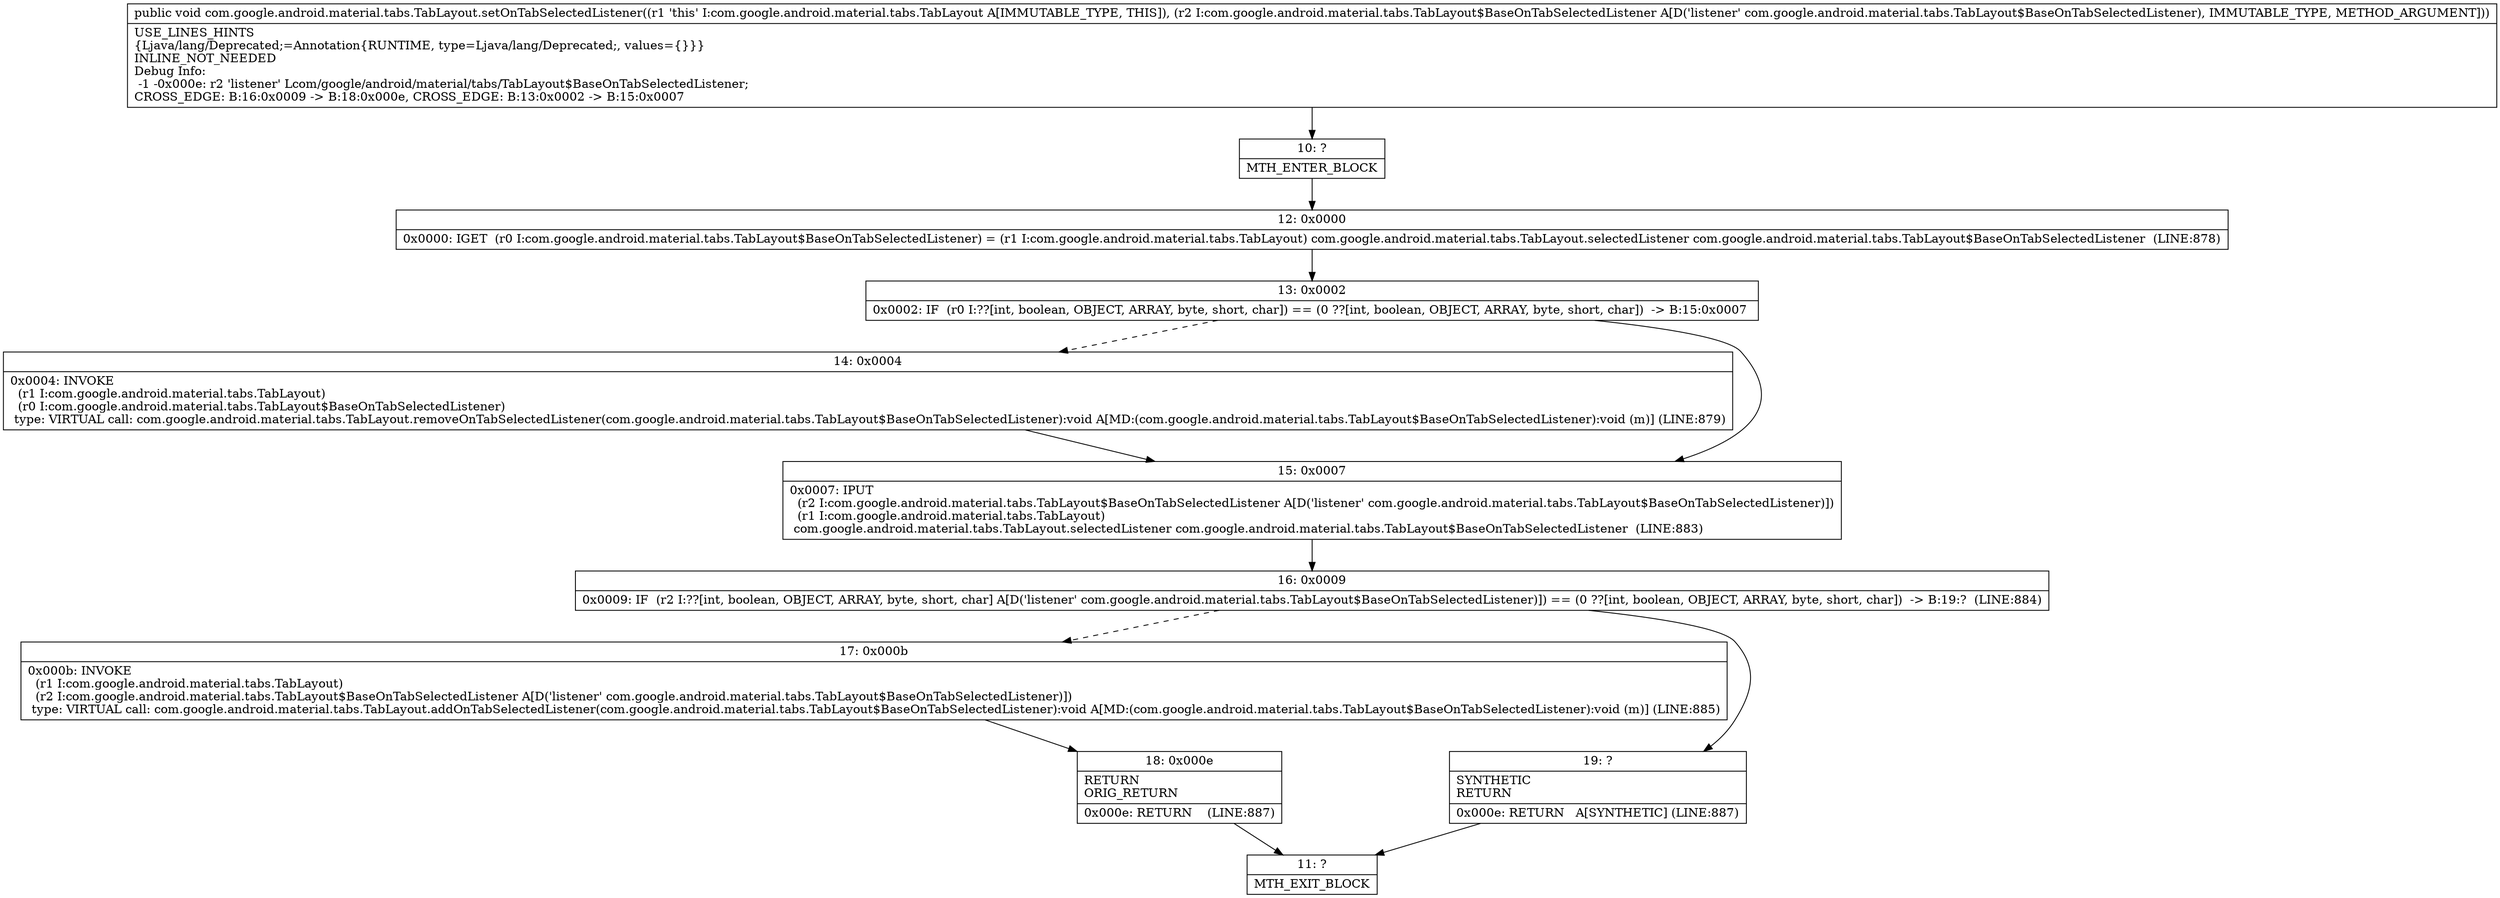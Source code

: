 digraph "CFG forcom.google.android.material.tabs.TabLayout.setOnTabSelectedListener(Lcom\/google\/android\/material\/tabs\/TabLayout$BaseOnTabSelectedListener;)V" {
Node_10 [shape=record,label="{10\:\ ?|MTH_ENTER_BLOCK\l}"];
Node_12 [shape=record,label="{12\:\ 0x0000|0x0000: IGET  (r0 I:com.google.android.material.tabs.TabLayout$BaseOnTabSelectedListener) = (r1 I:com.google.android.material.tabs.TabLayout) com.google.android.material.tabs.TabLayout.selectedListener com.google.android.material.tabs.TabLayout$BaseOnTabSelectedListener  (LINE:878)\l}"];
Node_13 [shape=record,label="{13\:\ 0x0002|0x0002: IF  (r0 I:??[int, boolean, OBJECT, ARRAY, byte, short, char]) == (0 ??[int, boolean, OBJECT, ARRAY, byte, short, char])  \-\> B:15:0x0007 \l}"];
Node_14 [shape=record,label="{14\:\ 0x0004|0x0004: INVOKE  \l  (r1 I:com.google.android.material.tabs.TabLayout)\l  (r0 I:com.google.android.material.tabs.TabLayout$BaseOnTabSelectedListener)\l type: VIRTUAL call: com.google.android.material.tabs.TabLayout.removeOnTabSelectedListener(com.google.android.material.tabs.TabLayout$BaseOnTabSelectedListener):void A[MD:(com.google.android.material.tabs.TabLayout$BaseOnTabSelectedListener):void (m)] (LINE:879)\l}"];
Node_15 [shape=record,label="{15\:\ 0x0007|0x0007: IPUT  \l  (r2 I:com.google.android.material.tabs.TabLayout$BaseOnTabSelectedListener A[D('listener' com.google.android.material.tabs.TabLayout$BaseOnTabSelectedListener)])\l  (r1 I:com.google.android.material.tabs.TabLayout)\l com.google.android.material.tabs.TabLayout.selectedListener com.google.android.material.tabs.TabLayout$BaseOnTabSelectedListener  (LINE:883)\l}"];
Node_16 [shape=record,label="{16\:\ 0x0009|0x0009: IF  (r2 I:??[int, boolean, OBJECT, ARRAY, byte, short, char] A[D('listener' com.google.android.material.tabs.TabLayout$BaseOnTabSelectedListener)]) == (0 ??[int, boolean, OBJECT, ARRAY, byte, short, char])  \-\> B:19:?  (LINE:884)\l}"];
Node_17 [shape=record,label="{17\:\ 0x000b|0x000b: INVOKE  \l  (r1 I:com.google.android.material.tabs.TabLayout)\l  (r2 I:com.google.android.material.tabs.TabLayout$BaseOnTabSelectedListener A[D('listener' com.google.android.material.tabs.TabLayout$BaseOnTabSelectedListener)])\l type: VIRTUAL call: com.google.android.material.tabs.TabLayout.addOnTabSelectedListener(com.google.android.material.tabs.TabLayout$BaseOnTabSelectedListener):void A[MD:(com.google.android.material.tabs.TabLayout$BaseOnTabSelectedListener):void (m)] (LINE:885)\l}"];
Node_18 [shape=record,label="{18\:\ 0x000e|RETURN\lORIG_RETURN\l|0x000e: RETURN    (LINE:887)\l}"];
Node_11 [shape=record,label="{11\:\ ?|MTH_EXIT_BLOCK\l}"];
Node_19 [shape=record,label="{19\:\ ?|SYNTHETIC\lRETURN\l|0x000e: RETURN   A[SYNTHETIC] (LINE:887)\l}"];
MethodNode[shape=record,label="{public void com.google.android.material.tabs.TabLayout.setOnTabSelectedListener((r1 'this' I:com.google.android.material.tabs.TabLayout A[IMMUTABLE_TYPE, THIS]), (r2 I:com.google.android.material.tabs.TabLayout$BaseOnTabSelectedListener A[D('listener' com.google.android.material.tabs.TabLayout$BaseOnTabSelectedListener), IMMUTABLE_TYPE, METHOD_ARGUMENT]))  | USE_LINES_HINTS\l\{Ljava\/lang\/Deprecated;=Annotation\{RUNTIME, type=Ljava\/lang\/Deprecated;, values=\{\}\}\}\lINLINE_NOT_NEEDED\lDebug Info:\l  \-1 \-0x000e: r2 'listener' Lcom\/google\/android\/material\/tabs\/TabLayout$BaseOnTabSelectedListener;\lCROSS_EDGE: B:16:0x0009 \-\> B:18:0x000e, CROSS_EDGE: B:13:0x0002 \-\> B:15:0x0007\l}"];
MethodNode -> Node_10;Node_10 -> Node_12;
Node_12 -> Node_13;
Node_13 -> Node_14[style=dashed];
Node_13 -> Node_15;
Node_14 -> Node_15;
Node_15 -> Node_16;
Node_16 -> Node_17[style=dashed];
Node_16 -> Node_19;
Node_17 -> Node_18;
Node_18 -> Node_11;
Node_19 -> Node_11;
}

